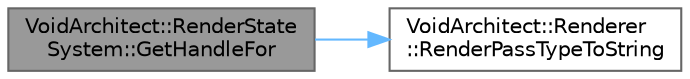 digraph "VoidArchitect::RenderStateSystem::GetHandleFor"
{
 // LATEX_PDF_SIZE
  bgcolor="transparent";
  edge [fontname=Helvetica,fontsize=10,labelfontname=Helvetica,labelfontsize=10];
  node [fontname=Helvetica,fontsize=10,shape=box,height=0.2,width=0.4];
  rankdir="LR";
  Node1 [id="Node000001",label="VoidArchitect::RenderState\lSystem::GetHandleFor",height=0.2,width=0.4,color="gray40", fillcolor="grey60", style="filled", fontcolor="black",tooltip=" "];
  Node1 -> Node2 [id="edge1_Node000001_Node000002",color="steelblue1",style="solid",tooltip=" "];
  Node2 [id="Node000002",label="VoidArchitect::Renderer\l::RenderPassTypeToString",height=0.2,width=0.4,color="grey40", fillcolor="white", style="filled",URL="$namespace_void_architect_1_1_renderer.html#a0e83dd5526e4d3712010f0fe2084b8b9",tooltip=" "];
}
